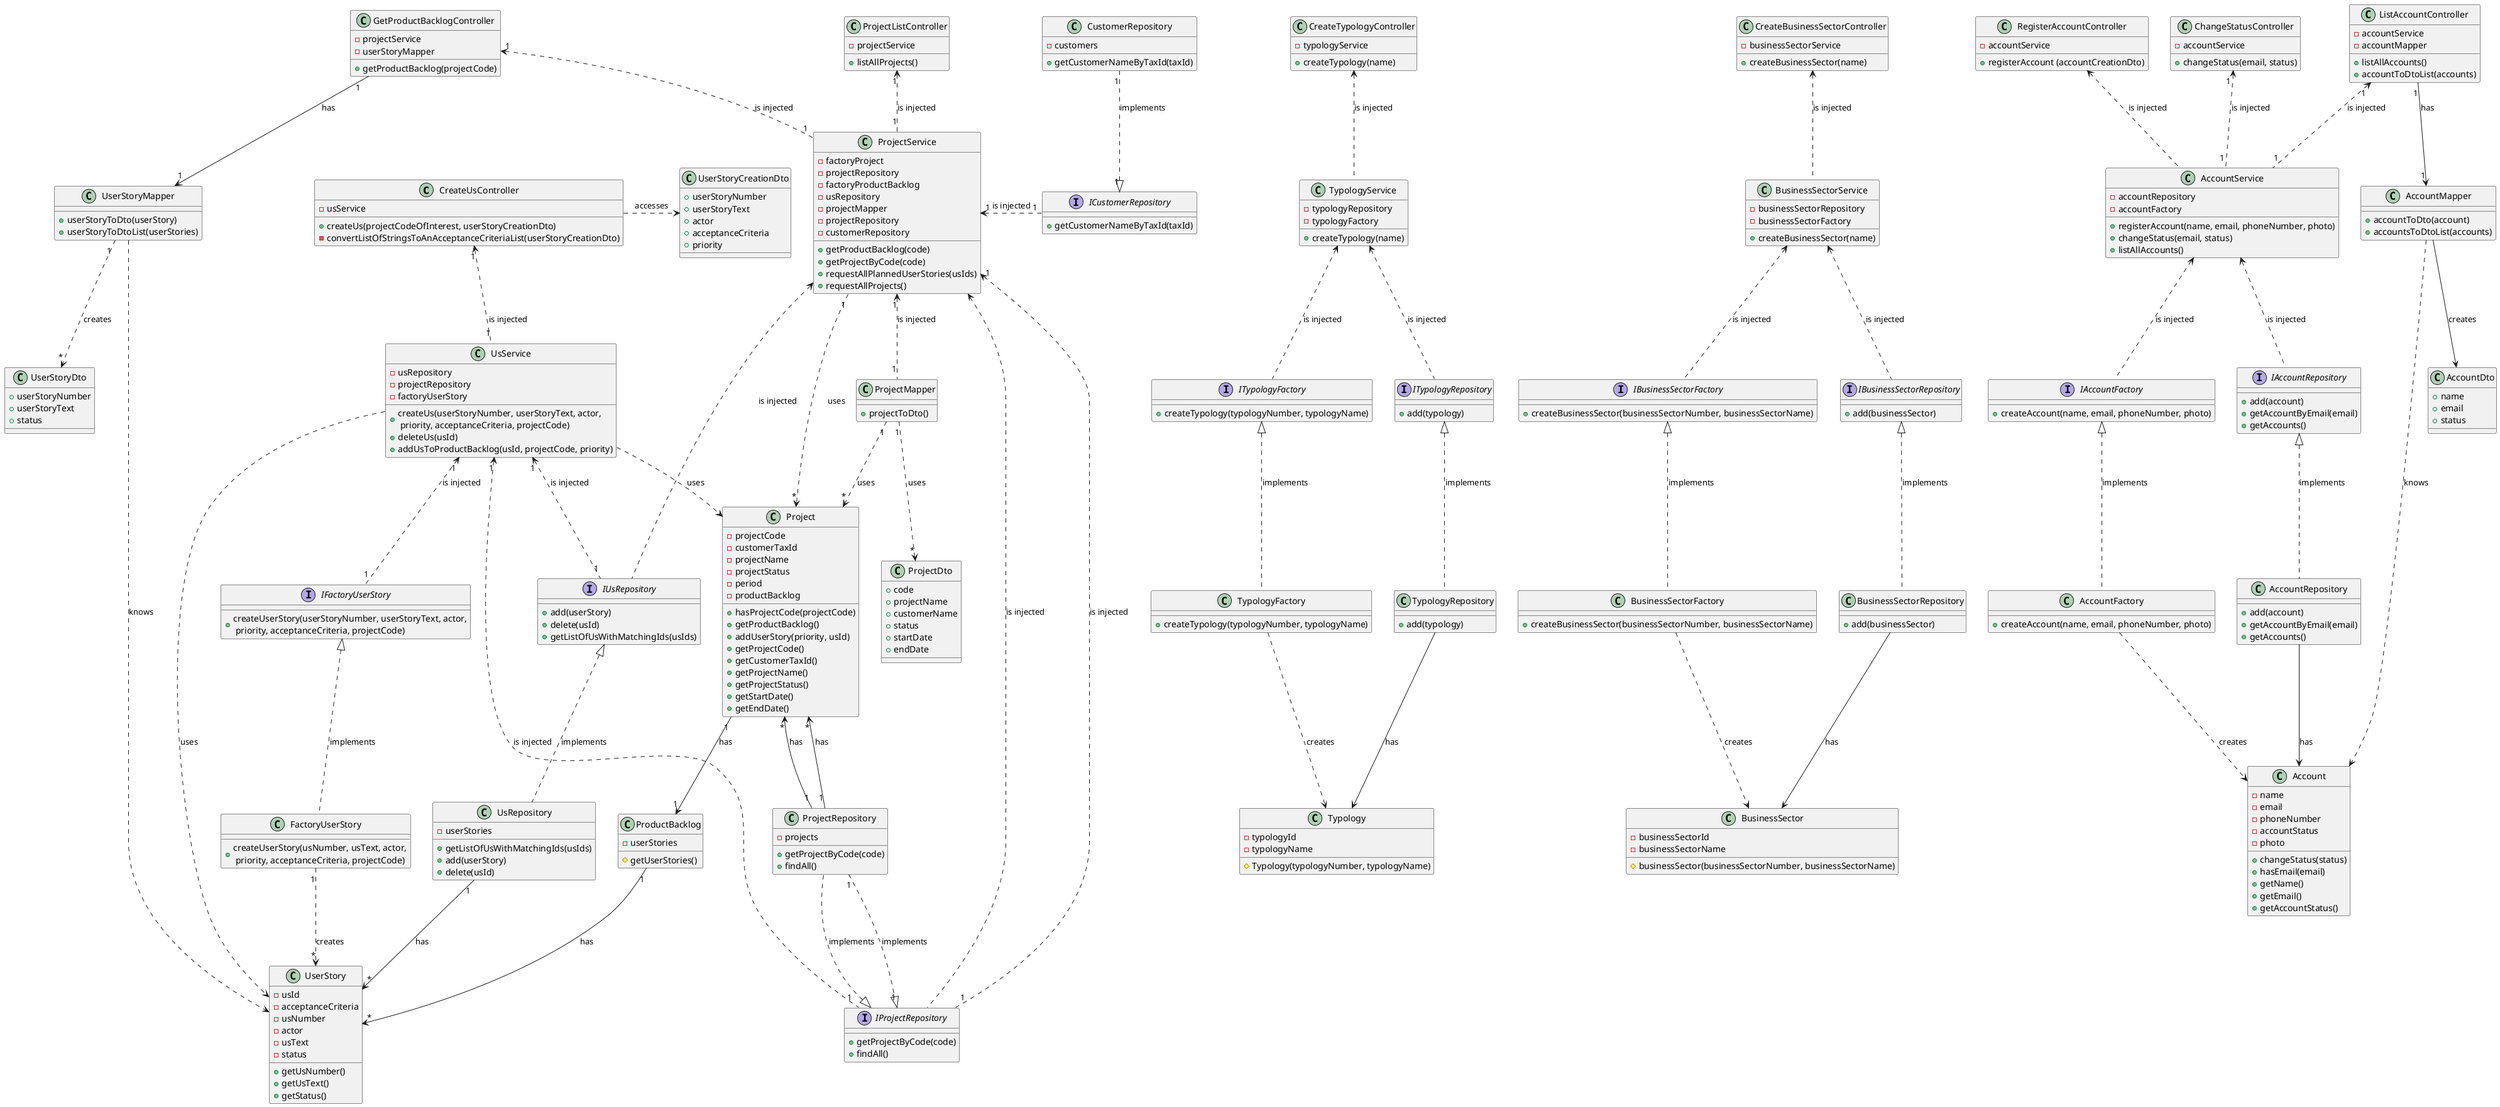 @startuml


class "CreateUsController" {
- usService
+ createUs(projectCodeOfInterest, userStoryCreationDto)
-convertListOfStringsToAnAcceptanceCriteriaList(userStoryCreationDto)
}

class "GetProductBacklogController" {
-projectService
-userStoryMapper
+getProductBacklog(projectCode)
}

class "ProjectListController"{
-projectService
+listAllProjects()
}

class "ProjectService"{
-factoryProject
-projectRepository
-factoryProductBacklog
-usRepository
-projectMapper
-projectRepository
-customerRepository
+getProductBacklog(code)
+getProjectByCode(code)
+requestAllPlannedUserStories(usIds)
+requestAllProjects()
}

class "UserStoryCreationDto"{
+userStoryNumber
+userStoryText
+actor
+acceptanceCriteria
+priority
}

class "UsService" {
- usRepository
- projectRepository
- factoryUserStory
+ createUs(userStoryNumber, userStoryText, actor,\n priority, acceptanceCriteria, projectCode)
+ deleteUs(usId)
+ addUsToProductBacklog(usId, projectCode, priority)
}

interface "IFactoryUserStory" {
+ createUserStory(userStoryNumber, userStoryText, actor,\n priority, acceptanceCriteria, projectCode)
}

class "FactoryUserStory"{
+ createUserStory(usNumber, usText, actor,\n priority, acceptanceCriteria, projectCode)
}

interface "IProjectRepository"{
+getProjectByCode(code)
+findAll()
}

class "ProjectRepository"{
- projects
+getProjectByCode(code)
+findAll()
}

interface "IUsRepository"{
+add(userStory)
+delete(usId)
+getListOfUsWithMatchingIds(usIds)
}

class "UsRepository"{
-userStories
+getListOfUsWithMatchingIds(usIds)
+add(userStory)
+delete(usId)
}

class "CustomerRepository"{
-customers
+getCustomerNameByTaxId(taxId)
}

interface "ICustomerRepository"{
+getCustomerNameByTaxId(taxId)
}

class "UserStoryMapper"{
+userStoryToDto(userStory)
+userStoryToDtoList(userStories)
}

class "ProjectMapper"{
+projectToDto()
}

class "ProductBacklog"{
-userStories
#getUserStories()
}

class "Project"{
-projectCode
-customerTaxId
-projectName
-projectStatus
-period
-productBacklog
+hasProjectCode(projectCode)
+getProductBacklog()
+ addUserStory(priority, usId)
+ getProjectCode()
+getCustomerTaxId()
+getProjectName()
+getProjectStatus()
+getStartDate()
+getEndDate()
}

class "UserStory"{
- usId
- acceptanceCriteria
- usNumber
- actor
- usText
- status
+ getUsNumber()
+getUsText()
+getStatus()
}

class "UserStoryDto"{
+userStoryNumber
+userStoryText
+status
}

class "ProjectDto"{
+code
+projectName
+customerName
+status
+startDate
+endDate
}

"CreateUsController" .> "UserStoryCreationDto": accesses
"CreateUsController" "1"<.."1" "UsService": is injected

"UsService" "1" <.. "1" "IFactoryUserStory": is injected
"IFactoryUserStory" <|.. "FactoryUserStory": implements
"FactoryUserStory" "1"..>"*" "UserStory": creates

class CreateTypologyController {
- typologyService
+ createTypology(name)
}

class TypologyService{
- typologyRepository
- typologyFactory
+ createTypology(name)
}

interface ITypologyFactory{
+ createTypology(typologyNumber, typologyName)
}

class TypologyFactory{
+ createTypology(typologyNumber, typologyName)
}

interface ITypologyRepository{
+ add(typology)
}

class TypologyRepository{
+ add(typology)
}

class Typology{
- typologyId
- typologyName
# Typology(typologyNumber, typologyName)
}

CreateTypologyController <.. TypologyService: is injected
TypologyService <.. ITypologyRepository: is injected
TypologyService <.. ITypologyFactory: is injected
ITypologyFactory <|.. TypologyFactory: implements
TypologyFactory ..> Typology: creates
ITypologyRepository <|.. TypologyRepository: implements
TypologyRepository --> Typology: has

class CreateBusinessSectorController {
- businessSectorService
+ createBusinessSector(name)
}

class BusinessSectorService{
- businessSectorRepository
- businessSectorFactory
+ createBusinessSector(name)
}

interface IBusinessSectorFactory{
+ createBusinessSector(businessSectorNumber, businessSectorName)
}

class BusinessSectorFactory{
+ createBusinessSector(businessSectorNumber, businessSectorName)
}

interface IBusinessSectorRepository{
+ add(businessSector)
}

class BusinessSectorRepository{
+ add(businessSector)
}

class BusinessSector{
- businessSectorId
- businessSectorName
# businessSector(businessSectorNumber, businessSectorName)
}

CreateBusinessSectorController <.. BusinessSectorService: is injected
BusinessSectorService <.. IBusinessSectorRepository: is injected
BusinessSectorService <.. IBusinessSectorFactory: is injected
IBusinessSectorFactory <|.. BusinessSectorFactory: implements
BusinessSectorFactory ..> BusinessSector: creates
IBusinessSectorRepository <|.. BusinessSectorRepository: implements
BusinessSectorRepository --> BusinessSector: has


"UsService" "1" <.. "1" "IProjectRepository": is injected
"IProjectRepository" <|.. "ProjectRepository": implements
"ProjectRepository" "1"-->"*" "Project": has

"UsService" "1" <.. "1" "IUsRepository": is injected
"IUsRepository" <|.. "UsRepository": implements
"UsRepository" "1"-->"*" "UserStory": has

"UsService" ..> "UserStory": uses
"UsService" ..> "Project": uses

"GetProductBacklogController" "1"<.."1" "ProjectService":  is injected
"Project" "1"-->"1" "ProductBacklog": has
"ProductBacklog" "1"-->"*" "UserStory": has
"GetProductBacklogController" "1"-->"1" "UserStoryMapper" : has
"UserStoryMapper" "1 "..> "*" "UserStoryDto" : creates
"UserStoryMapper" ..> "UserStory" : knows

"ProjectService" <.. "IProjectRepository" : is injected
"ProjectService" <.. "IUsRepository" : is injected
"ProjectListController" "1"<.."1" "ProjectService": is injected
"ProjectService" "1"<.."1" "IProjectRepository": is injected
"ProjectRepository" "1" ..|> "1" "IProjectRepository": implements
"ProjectService" "1"<.right."1" "ICustomerRepository": is injected
"CustomerRepository" "1" ..|> "1" "ICustomerRepository": implements
"ProjectService" "1" ..> "*" "Project": uses
"ProjectMapper" "1" .up.> "1" "ProjectService": is injected
"ProjectMapper" "1" ..> "*" "Project": uses
"ProjectDto" "*" <.up. "1" "ProjectMapper": uses
"Project" "*" <-down- "1" "ProjectRepository": has

class RegisterAccountController {
- accountService
+ registerAccount (accountCreationDto)
}

class AccountService{
- accountRepository
- accountFactory
+ registerAccount(name, email, phoneNumber, photo)
+changeStatus(email, status)
+listAllAccounts()
}

interface IAccountFactory{
+ createAccount(name, email, phoneNumber, photo)
}

class AccountFactory{
+ createAccount(name, email, phoneNumber, photo)
}

interface IAccountRepository{
+ add(account)
+getAccountByEmail(email)
+getAccounts()
}

class AccountRepository{
+ add(account)
+getAccountByEmail(email)
+getAccounts()
}

class Account{
- name
- email
-phoneNumber
- accountStatus
-photo
+changeStatus(status)
+hasEmail(email)
+getName()
+getEmail()
+getAccountStatus()
}

RegisterAccountController <.. AccountService: is injected
AccountService <.. IAccountRepository: is injected
AccountService <.. IAccountFactory: is injected
IAccountFactory <|.. AccountFactory: implements
AccountFactory ..> Account: creates
IAccountRepository <|.. AccountRepository: implements
AccountRepository --> Account: has

class ChangeStatusController {
-accountService
+changeStatus(email, status)
}

ChangeStatusController"1 " <.. "1 "AccountService : is injected

class ListAccountController {
-accountService
-accountMapper
+listAllAccounts()
+accountToDtoList(accounts)
}

class AccountMapper {
+accountToDto(account)
+accountsToDtoList(accounts)
}

class AccountDto{
+name
+email
+status
}

ListAccountController"1" <.. "1"AccountService : is injected
ListAccountController "1"--> "1"AccountMapper : has
AccountMapper --> AccountDto : creates
AccountMapper ..> Account : knows

@enduml

